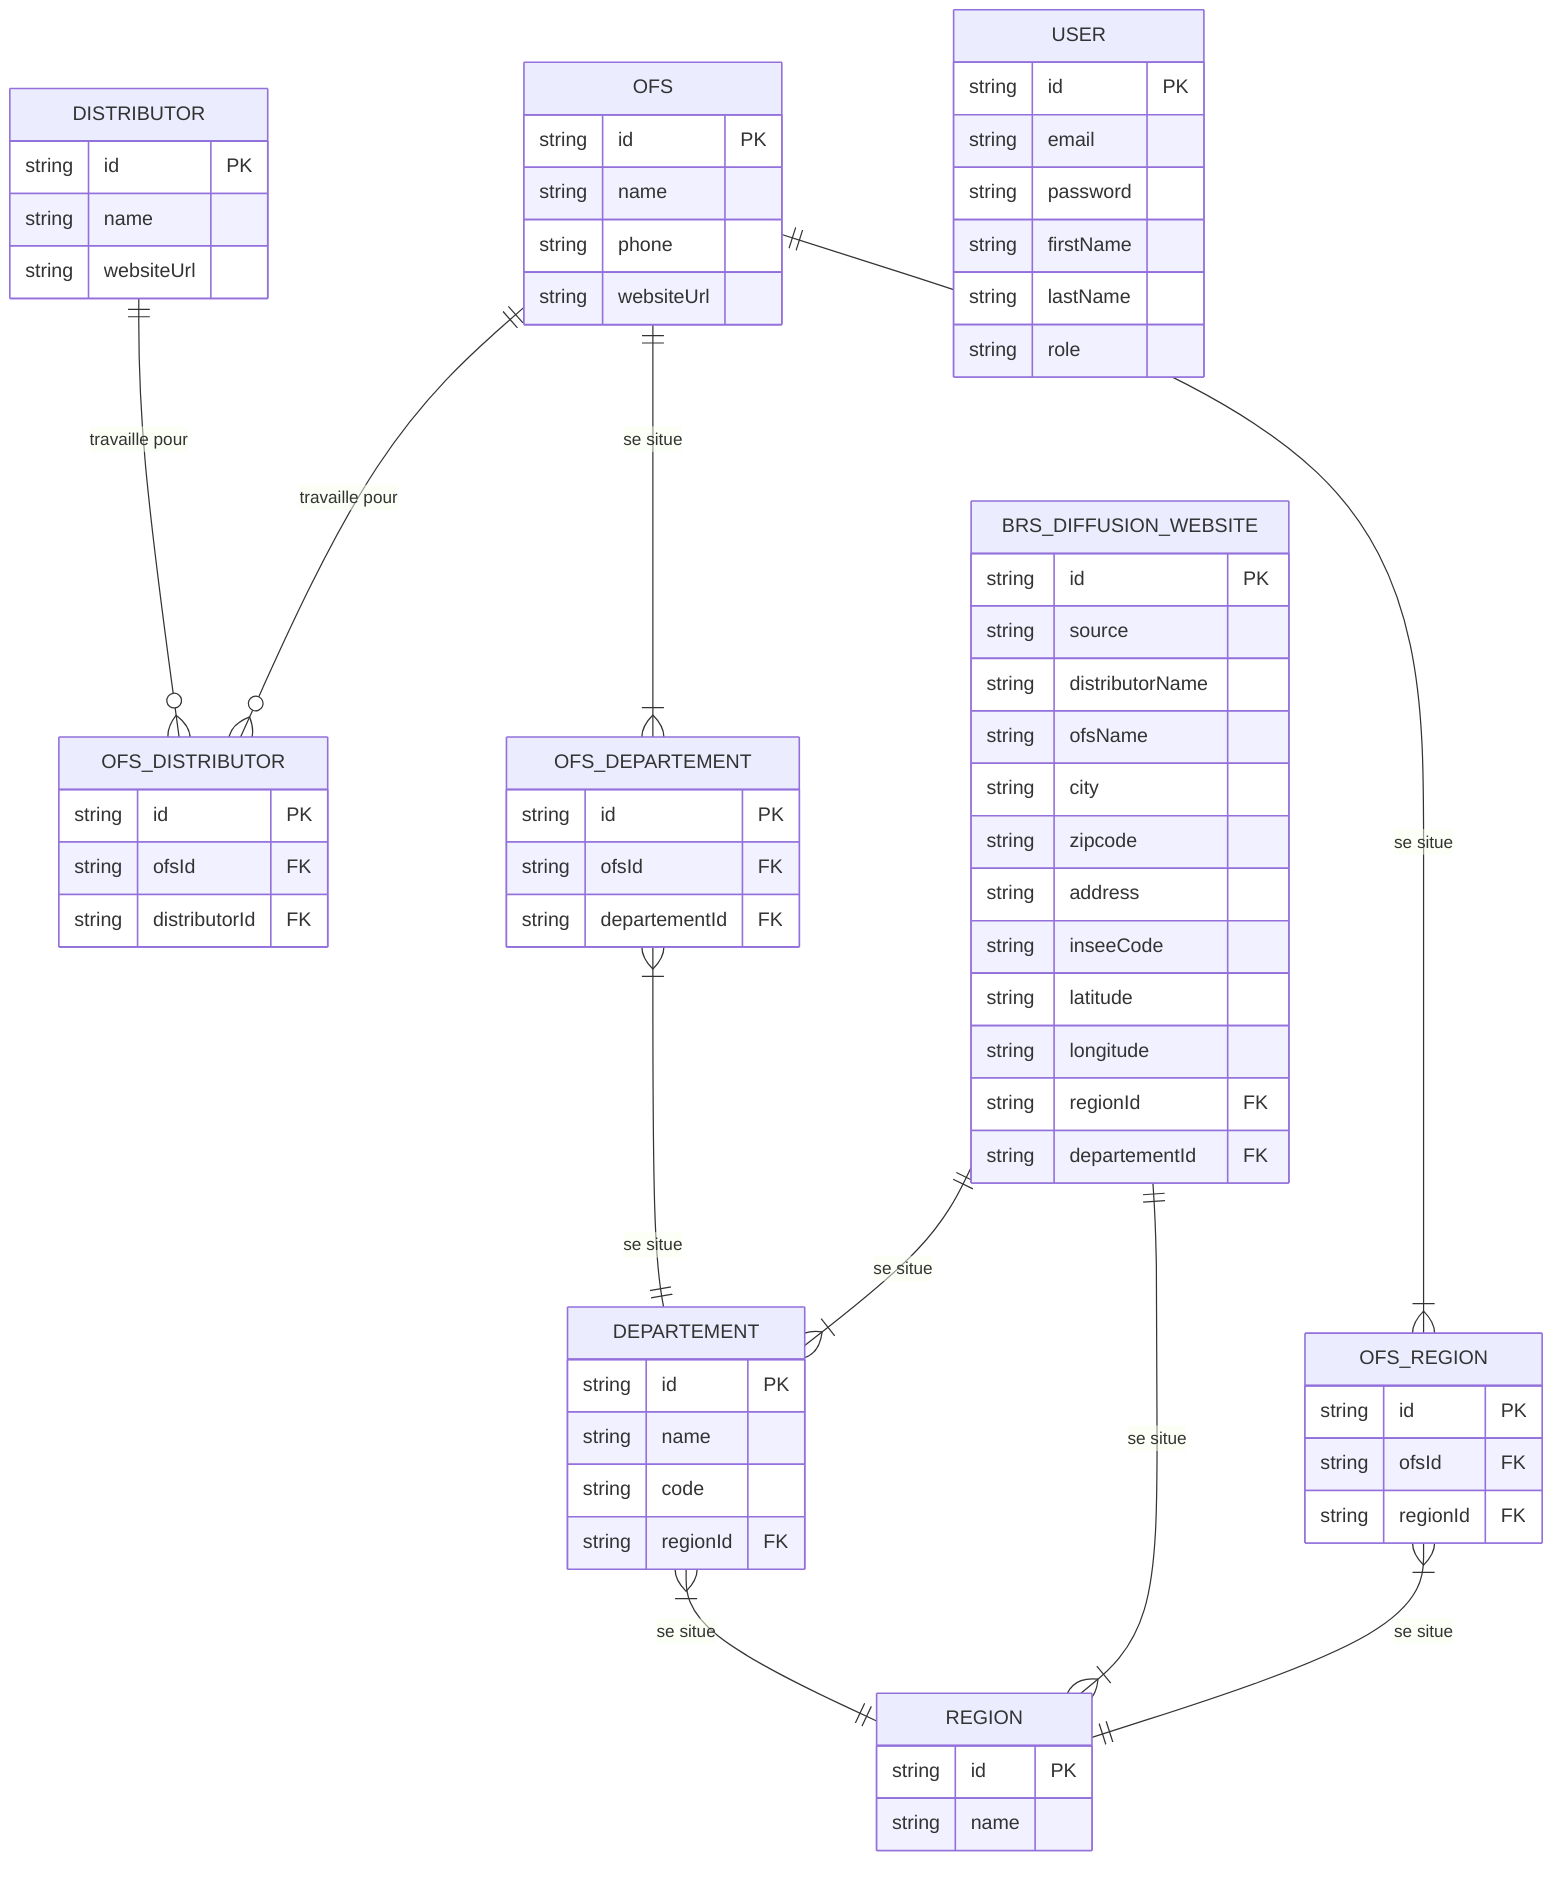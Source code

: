 erDiagram
    %% -------------------
    %% |  RELATIONSHIPS  |
    %% -------------------

    OFS ||--|{ OFS_REGION : "se situe"
    OFS_REGION }|--|| REGION : "se situe"
    OFS ||--|{ OFS_DEPARTEMENT : "se situe"
    OFS_DEPARTEMENT }|--|| DEPARTEMENT : "se situe"
    DEPARTEMENT }|--|| REGION : "se situe"
    DISTRIBUTOR ||--o{ OFS_DISTRIBUTOR : "travaille pour"
    OFS ||--o{ OFS_DISTRIBUTOR : "travaille pour"
    BRS_DIFFUSION_WEBSITE ||--|{ REGION : "se situe"
    BRS_DIFFUSION_WEBSITE ||--|{ DEPARTEMENT : "se situe"

    %% -------------------
    %% |    ENTITIES     |
    %% -------------------

    OFS {
        string id PK
        string name
        string phone
        string websiteUrl
    }

    REGION {
      string id PK
      string name
    }

    OFS_REGION {
      string id PK
      string ofsId FK
      string regionId FK
    }

    DEPARTEMENT {
      string id PK
      string name
      string code
      string regionId FK
    }

    OFS_DEPARTEMENT {
      string id PK
      string ofsId FK
      string departementId FK
    }

    DISTRIBUTOR {
      string id PK
      string name
      string websiteUrl
    }

    OFS_DISTRIBUTOR {
      string id PK
      string ofsId FK
      string distributorId FK
    }

    USER {
      string id PK
      string email
      string password
      string firstName
      string lastName
      string role
    }

    BRS_DIFFUSION_WEBSITE {
      string id PK
      string source
      string distributorName
      string ofsName
      string city
      string zipcode
      string address
      string inseeCode
      string latitude
      string longitude
      string regionId FK
      string departementId FK
    }